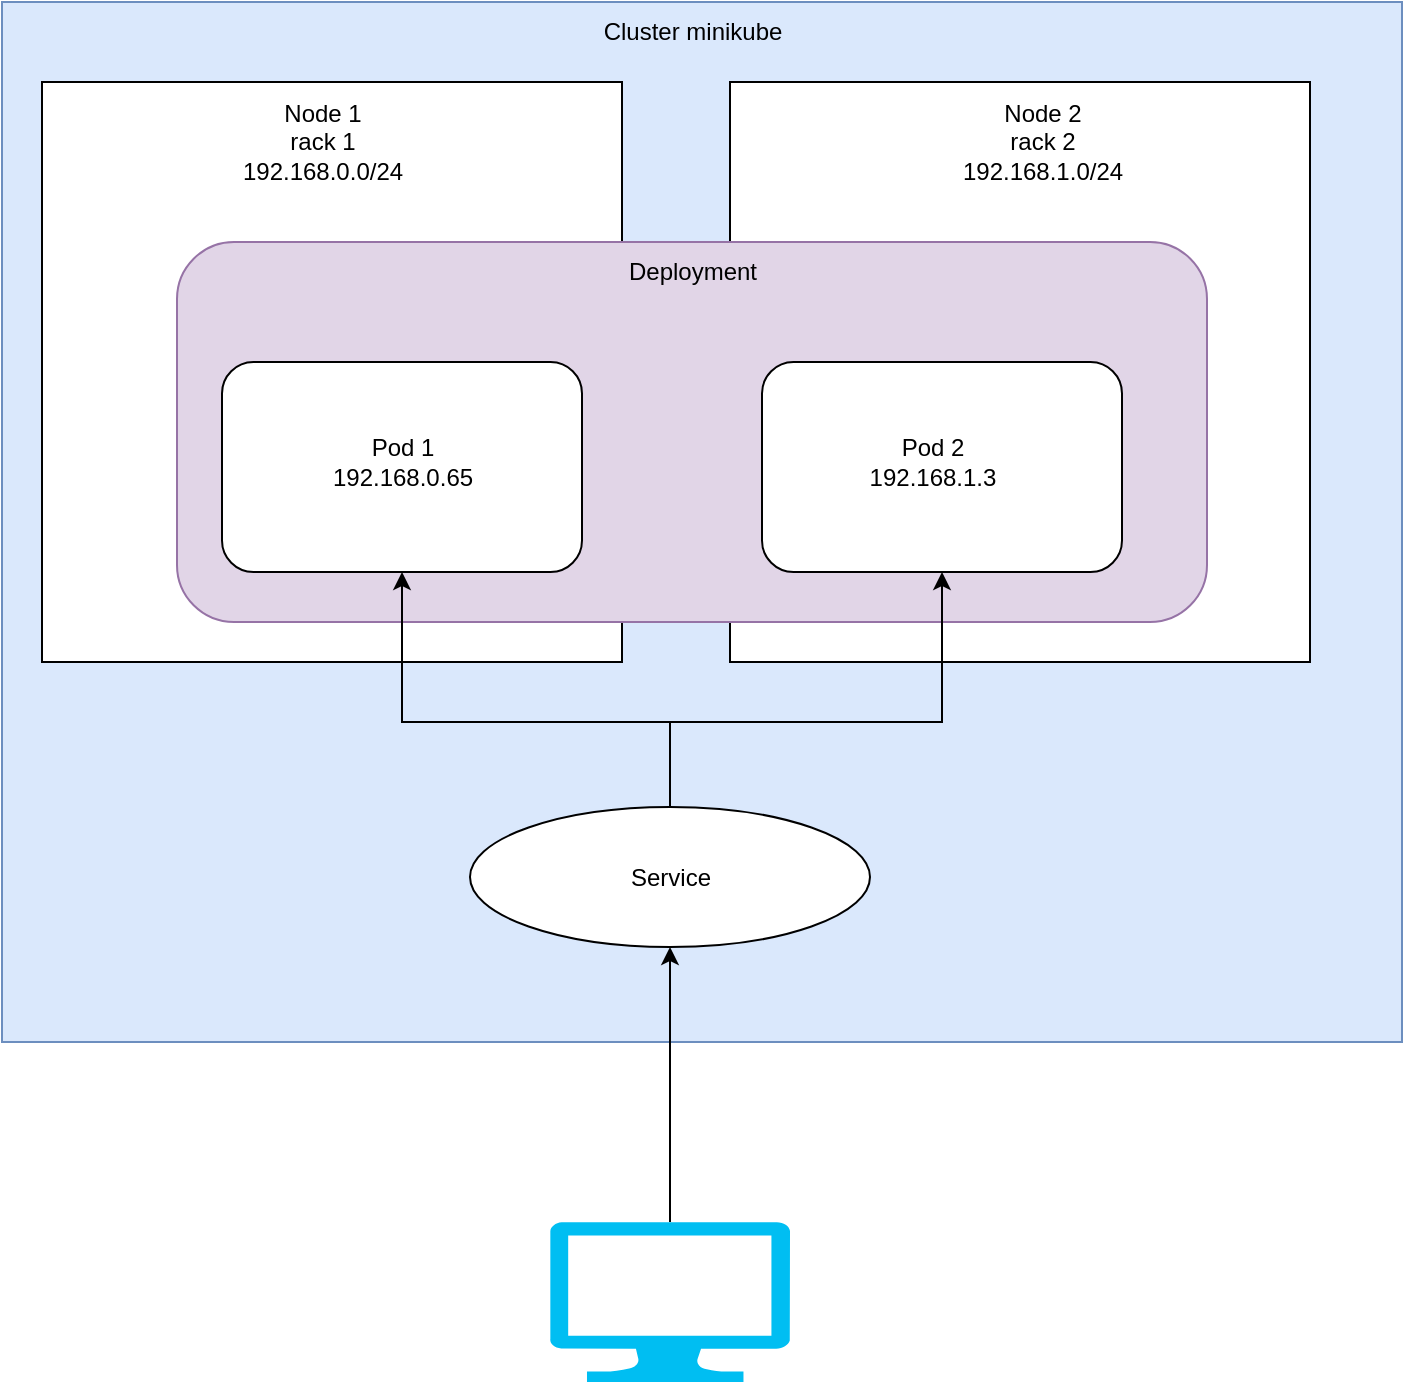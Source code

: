 <mxfile version="20.5.1" type="github">
  <diagram id="1YLvR0aLCjjz94nmcO2F" name="Page-1">
    <mxGraphModel dx="938" dy="528" grid="1" gridSize="10" guides="1" tooltips="1" connect="1" arrows="1" fold="1" page="1" pageScale="1" pageWidth="827" pageHeight="1169" math="0" shadow="0">
      <root>
        <mxCell id="0" />
        <mxCell id="1" parent="0" />
        <mxCell id="fP4BsbKZjdjtJFtsRy6l-1" value="" style="rounded=0;whiteSpace=wrap;html=1;fillColor=#dae8fc;strokeColor=#6c8ebf;" vertex="1" parent="1">
          <mxGeometry x="50" y="130" width="700" height="520" as="geometry" />
        </mxCell>
        <mxCell id="fP4BsbKZjdjtJFtsRy6l-4" value="" style="whiteSpace=wrap;html=1;aspect=fixed;" vertex="1" parent="1">
          <mxGeometry x="414" y="170" width="290" height="290" as="geometry" />
        </mxCell>
        <mxCell id="fP4BsbKZjdjtJFtsRy6l-5" value="" style="whiteSpace=wrap;html=1;aspect=fixed;" vertex="1" parent="1">
          <mxGeometry x="70" y="170" width="290" height="290" as="geometry" />
        </mxCell>
        <mxCell id="fP4BsbKZjdjtJFtsRy6l-12" value="" style="rounded=1;whiteSpace=wrap;html=1;fillColor=#e1d5e7;strokeColor=#9673a6;" vertex="1" parent="1">
          <mxGeometry x="137.5" y="250" width="515" height="190" as="geometry" />
        </mxCell>
        <mxCell id="fP4BsbKZjdjtJFtsRy6l-2" value="Cluster minikube" style="text;html=1;resizable=0;autosize=1;align=center;verticalAlign=middle;points=[];fillColor=none;strokeColor=none;rounded=0;" vertex="1" parent="1">
          <mxGeometry x="340" y="130" width="110" height="30" as="geometry" />
        </mxCell>
        <mxCell id="fP4BsbKZjdjtJFtsRy6l-6" value="Node 2&lt;br&gt;rack 2&lt;br&gt;192.168.1.0/24" style="text;html=1;resizable=0;autosize=1;align=center;verticalAlign=middle;points=[];rounded=0;" vertex="1" parent="1">
          <mxGeometry x="520" y="170" width="100" height="60" as="geometry" />
        </mxCell>
        <mxCell id="fP4BsbKZjdjtJFtsRy6l-7" value="Node 1&lt;br&gt;rack 1&lt;br&gt;192.168.0.0/24" style="text;html=1;resizable=0;autosize=1;align=center;verticalAlign=middle;points=[];fillColor=none;strokeColor=none;rounded=0;" vertex="1" parent="1">
          <mxGeometry x="160" y="170" width="100" height="60" as="geometry" />
        </mxCell>
        <mxCell id="fP4BsbKZjdjtJFtsRy6l-8" value="" style="rounded=1;whiteSpace=wrap;html=1;" vertex="1" parent="1">
          <mxGeometry x="160" y="310" width="180" height="105" as="geometry" />
        </mxCell>
        <mxCell id="fP4BsbKZjdjtJFtsRy6l-9" value="" style="rounded=1;whiteSpace=wrap;html=1;" vertex="1" parent="1">
          <mxGeometry x="430" y="310" width="180" height="105" as="geometry" />
        </mxCell>
        <mxCell id="fP4BsbKZjdjtJFtsRy6l-10" value="Pod 1&lt;br&gt;192.168.0.65" style="text;html=1;resizable=0;autosize=1;align=center;verticalAlign=middle;points=[];fillColor=none;strokeColor=none;rounded=0;" vertex="1" parent="1">
          <mxGeometry x="205" y="340" width="90" height="40" as="geometry" />
        </mxCell>
        <mxCell id="fP4BsbKZjdjtJFtsRy6l-11" value="Pod 2&lt;br&gt;192.168.1.3" style="text;html=1;resizable=0;autosize=1;align=center;verticalAlign=middle;points=[];fillColor=none;strokeColor=none;rounded=0;" vertex="1" parent="1">
          <mxGeometry x="470" y="340" width="90" height="40" as="geometry" />
        </mxCell>
        <mxCell id="fP4BsbKZjdjtJFtsRy6l-13" value="Deployment" style="text;html=1;resizable=0;autosize=1;align=center;verticalAlign=middle;points=[];fillColor=none;strokeColor=none;rounded=0;" vertex="1" parent="1">
          <mxGeometry x="350" y="250" width="90" height="30" as="geometry" />
        </mxCell>
        <mxCell id="fP4BsbKZjdjtJFtsRy6l-19" style="edgeStyle=orthogonalEdgeStyle;rounded=0;orthogonalLoop=1;jettySize=auto;html=1;exitX=0.5;exitY=0;exitDx=0;exitDy=0;" edge="1" parent="1" source="fP4BsbKZjdjtJFtsRy6l-14" target="fP4BsbKZjdjtJFtsRy6l-8">
          <mxGeometry relative="1" as="geometry">
            <Array as="points">
              <mxPoint x="384" y="490" />
              <mxPoint x="250" y="490" />
            </Array>
          </mxGeometry>
        </mxCell>
        <mxCell id="fP4BsbKZjdjtJFtsRy6l-20" style="edgeStyle=orthogonalEdgeStyle;rounded=0;orthogonalLoop=1;jettySize=auto;html=1;exitX=0.5;exitY=0;exitDx=0;exitDy=0;entryX=0.5;entryY=1;entryDx=0;entryDy=0;" edge="1" parent="1" source="fP4BsbKZjdjtJFtsRy6l-14" target="fP4BsbKZjdjtJFtsRy6l-9">
          <mxGeometry relative="1" as="geometry">
            <Array as="points">
              <mxPoint x="384" y="490" />
              <mxPoint x="520" y="490" />
            </Array>
          </mxGeometry>
        </mxCell>
        <mxCell id="fP4BsbKZjdjtJFtsRy6l-14" value="" style="ellipse;whiteSpace=wrap;html=1;" vertex="1" parent="1">
          <mxGeometry x="284" y="532.5" width="200" height="70" as="geometry" />
        </mxCell>
        <mxCell id="fP4BsbKZjdjtJFtsRy6l-15" value="Service" style="text;html=1;resizable=0;autosize=1;align=center;verticalAlign=middle;points=[];fillColor=none;strokeColor=none;rounded=0;" vertex="1" parent="1">
          <mxGeometry x="354" y="552.5" width="60" height="30" as="geometry" />
        </mxCell>
        <mxCell id="fP4BsbKZjdjtJFtsRy6l-17" value="" style="shape=image;html=1;verticalAlign=top;verticalLabelPosition=bottom;labelBackgroundColor=#ffffff;imageAspect=0;aspect=fixed;image=https://cdn0.iconfinder.com/data/icons/social-media-2104/24/social_media_social_media_logo_docker-128.png" vertex="1" parent="1">
          <mxGeometry x="170" y="320" width="50" height="50" as="geometry" />
        </mxCell>
        <mxCell id="fP4BsbKZjdjtJFtsRy6l-18" value="" style="shape=image;html=1;verticalAlign=top;verticalLabelPosition=bottom;labelBackgroundColor=#ffffff;imageAspect=0;aspect=fixed;image=https://cdn0.iconfinder.com/data/icons/social-media-2104/24/social_media_social_media_logo_docker-128.png" vertex="1" parent="1">
          <mxGeometry x="550" y="320" width="50" height="50" as="geometry" />
        </mxCell>
        <mxCell id="fP4BsbKZjdjtJFtsRy6l-22" style="edgeStyle=orthogonalEdgeStyle;rounded=0;orthogonalLoop=1;jettySize=auto;html=1;exitX=0.5;exitY=0;exitDx=0;exitDy=0;exitPerimeter=0;entryX=0.5;entryY=1;entryDx=0;entryDy=0;" edge="1" parent="1" source="fP4BsbKZjdjtJFtsRy6l-21" target="fP4BsbKZjdjtJFtsRy6l-14">
          <mxGeometry relative="1" as="geometry" />
        </mxCell>
        <mxCell id="fP4BsbKZjdjtJFtsRy6l-21" value="" style="verticalLabelPosition=bottom;html=1;verticalAlign=top;align=center;strokeColor=none;fillColor=#00BEF2;shape=mxgraph.azure.computer;pointerEvents=1;" vertex="1" parent="1">
          <mxGeometry x="324" y="740" width="120" height="80" as="geometry" />
        </mxCell>
      </root>
    </mxGraphModel>
  </diagram>
</mxfile>
